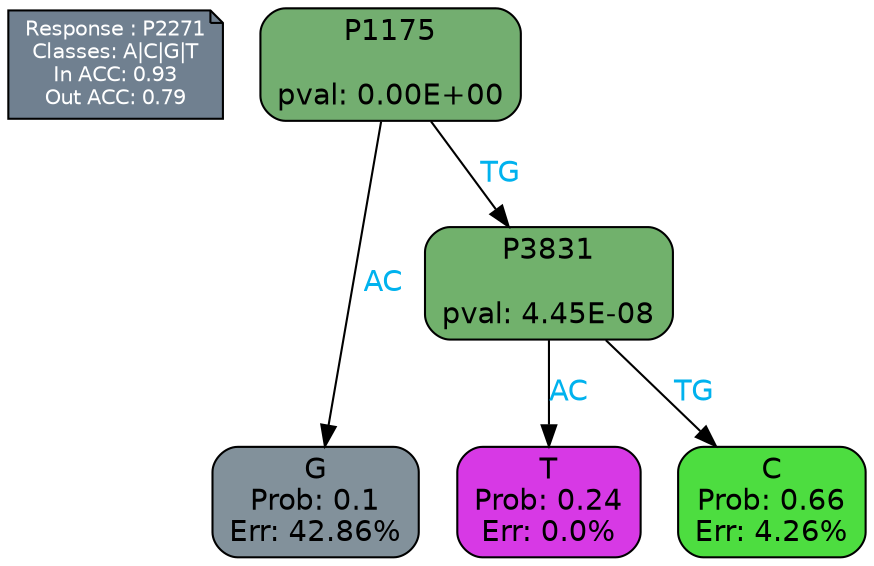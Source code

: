 digraph Tree {
node [shape=box, style="filled, rounded", color="black", fontname=helvetica] ;
graph [ranksep=equally, splines=polylines, bgcolor=transparent, dpi=600] ;
edge [fontname=helvetica] ;
LEGEND [label="Response : P2271
Classes: A|C|G|T
In ACC: 0.93
Out ACC: 0.79
",shape=note,align=left,style=filled,fillcolor="slategray",fontcolor="white",fontsize=10];1 [label="P1175

pval: 0.00E+00", fillcolor="#73ae70"] ;
2 [label="G
Prob: 0.1
Err: 42.86%", fillcolor="#82919b"] ;
3 [label="P3831

pval: 4.45E-08", fillcolor="#71b16c"] ;
4 [label="T
Prob: 0.24
Err: 0.0%", fillcolor="#d739e5"] ;
5 [label="C
Prob: 0.66
Err: 4.26%", fillcolor="#4ddd40"] ;
1 -> 2 [label="AC",fontcolor=deepskyblue2] ;
1 -> 3 [label="TG",fontcolor=deepskyblue2] ;
3 -> 4 [label="AC",fontcolor=deepskyblue2] ;
3 -> 5 [label="TG",fontcolor=deepskyblue2] ;
{rank = same; 2;4;5;}{rank = same; LEGEND;1;}}
